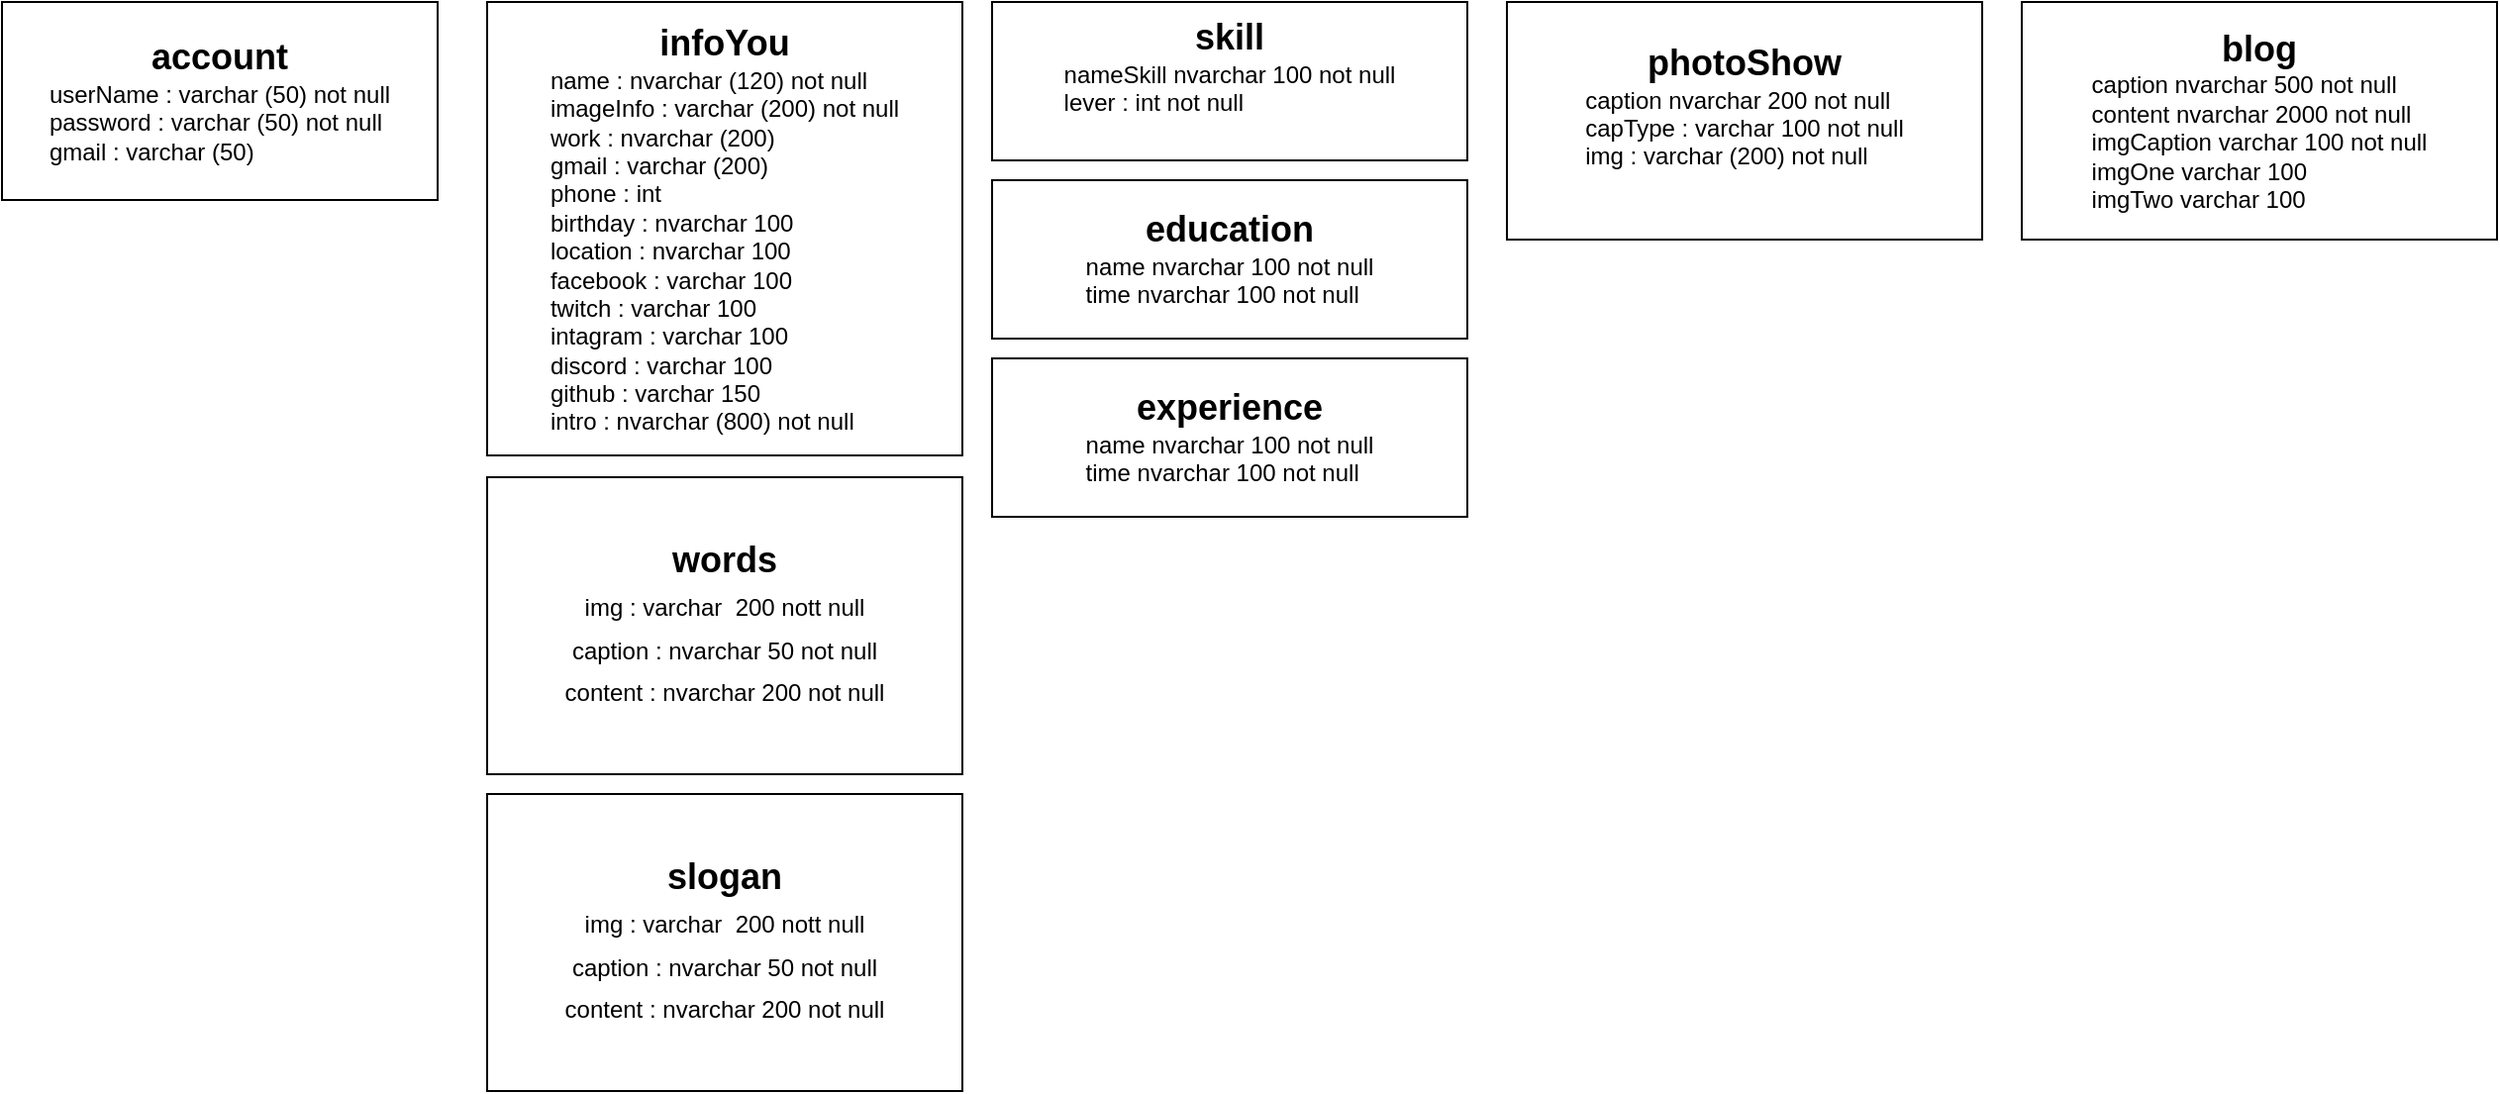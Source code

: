 <mxfile version="17.4.6" type="device"><diagram id="D4xn1NqIQd6gNGugPWVB" name="Page-1"><mxGraphModel dx="950" dy="457" grid="1" gridSize="10" guides="1" tooltips="1" connect="1" arrows="1" fold="1" page="1" pageScale="1" pageWidth="850" pageHeight="1100" math="0" shadow="0"><root><mxCell id="0"/><mxCell id="1" parent="0"/><mxCell id="lWATRCr6LqnyPdTjZRMI-1" value="&lt;div&gt;&lt;span&gt;&lt;b&gt;&lt;font style=&quot;font-size: 18px&quot;&gt;infoYou&lt;/font&gt;&lt;/b&gt;&lt;/span&gt;&lt;/div&gt;&lt;div style=&quot;text-align: left&quot;&gt;&lt;span&gt;name : nvarchar (120) not null&lt;/span&gt;&lt;/div&gt;&lt;div style=&quot;text-align: left&quot;&gt;&lt;span&gt;imageInfo : varchar (200) not null&lt;/span&gt;&lt;/div&gt;&lt;div style=&quot;text-align: left&quot;&gt;&lt;span&gt;work : nvarchar (200)&lt;/span&gt;&lt;/div&gt;&lt;div style=&quot;text-align: left&quot;&gt;&lt;span&gt;gmail : varchar (200)&lt;/span&gt;&lt;/div&gt;&lt;div style=&quot;text-align: left&quot;&gt;&lt;span&gt;phone : int&amp;nbsp;&lt;/span&gt;&lt;/div&gt;&lt;div style=&quot;text-align: left&quot;&gt;&lt;span&gt;birthday : nvarchar 100&lt;/span&gt;&lt;/div&gt;&lt;div style=&quot;text-align: left&quot;&gt;&lt;span&gt;location : nvarchar 100&lt;/span&gt;&lt;/div&gt;&lt;div style=&quot;text-align: left&quot;&gt;&lt;div&gt;facebook : varchar 100&lt;/div&gt;&lt;div&gt;twitch : varchar 100&lt;/div&gt;intagram : varchar 100&lt;br&gt;discord : varchar 100&lt;div&gt;github : varchar 150&lt;/div&gt;&lt;div&gt;&lt;span style=&quot;text-align: center&quot;&gt;&lt;font style=&quot;font-size: 12px&quot;&gt;intro : nvarchar (800) not null&lt;/font&gt;&lt;/span&gt;&lt;br style=&quot;font-size: 18px ; text-align: center&quot;&gt;&lt;/div&gt;&lt;/div&gt;" style="rounded=0;whiteSpace=wrap;html=1;" parent="1" vertex="1"><mxGeometry x="305" y="120" width="240" height="229" as="geometry"/></mxCell><mxCell id="lWATRCr6LqnyPdTjZRMI-4" value="&lt;div&gt;&lt;span style=&quot;text-align: left&quot;&gt;&lt;span style=&quot;font-size: 18px&quot;&gt;&lt;b&gt;account&lt;/b&gt;&lt;/span&gt;&lt;/span&gt;&lt;/div&gt;&lt;div style=&quot;text-align: left&quot;&gt;userName : varchar (50) not null&lt;/div&gt;&lt;div style=&quot;text-align: left&quot;&gt;password : varchar (50) not null&lt;/div&gt;&lt;div style=&quot;text-align: left&quot;&gt;gmail : varchar (50)&lt;/div&gt;" style="rounded=0;whiteSpace=wrap;html=1;" parent="1" vertex="1"><mxGeometry x="60" y="120" width="220" height="100" as="geometry"/></mxCell><mxCell id="lWATRCr6LqnyPdTjZRMI-5" value="&lt;b&gt;words&lt;/b&gt;&lt;font style=&quot;font-size: 12px&quot;&gt;&lt;br&gt;img : varchar&amp;nbsp; 200 nott null&lt;br&gt;caption : nvarchar 50 not null&lt;br&gt;content : nvarchar 200 not null&lt;/font&gt;" style="rounded=0;whiteSpace=wrap;html=1;fontSize=18;" parent="1" vertex="1"><mxGeometry x="305" y="360" width="240" height="150" as="geometry"/></mxCell><mxCell id="lWATRCr6LqnyPdTjZRMI-6" value="&lt;b&gt;slogan&lt;/b&gt;&lt;font style=&quot;font-size: 12px&quot;&gt;&lt;br&gt;img : varchar&amp;nbsp; 200 nott null&lt;br&gt;caption : nvarchar 50 not null&lt;br&gt;content : nvarchar 200 not null&lt;/font&gt;" style="rounded=0;whiteSpace=wrap;html=1;fontSize=18;" parent="1" vertex="1"><mxGeometry x="305" y="520" width="240" height="150" as="geometry"/></mxCell><mxCell id="lWATRCr6LqnyPdTjZRMI-7" value="&lt;div&gt;&lt;span&gt;&lt;b&gt;&lt;font style=&quot;font-size: 18px&quot;&gt;skill&lt;/font&gt;&lt;/b&gt;&lt;/span&gt;&lt;/div&gt;&lt;div style=&quot;text-align: left&quot;&gt;nameSkill nvarchar 100 not null&lt;/div&gt;&lt;div style=&quot;text-align: left&quot;&gt;lever : int not null&lt;/div&gt;&lt;div style=&quot;text-align: left&quot;&gt;&lt;br&gt;&lt;/div&gt;" style="rounded=0;whiteSpace=wrap;html=1;" parent="1" vertex="1"><mxGeometry x="560" y="120" width="240" height="80" as="geometry"/></mxCell><mxCell id="lWATRCr6LqnyPdTjZRMI-8" value="&lt;div&gt;&lt;span&gt;&lt;b&gt;&lt;font style=&quot;font-size: 18px&quot;&gt;education&lt;/font&gt;&lt;/b&gt;&lt;/span&gt;&lt;/div&gt;&lt;div style=&quot;text-align: left&quot;&gt;name nvarchar 100 not null&lt;/div&gt;&lt;div style=&quot;text-align: left&quot;&gt;time nvarchar 100 not null&lt;/div&gt;" style="rounded=0;whiteSpace=wrap;html=1;" parent="1" vertex="1"><mxGeometry x="560" y="210" width="240" height="80" as="geometry"/></mxCell><mxCell id="lWATRCr6LqnyPdTjZRMI-9" value="&lt;div&gt;&lt;span&gt;&lt;b&gt;&lt;font style=&quot;font-size: 18px&quot;&gt;experience&lt;/font&gt;&lt;/b&gt;&lt;/span&gt;&lt;/div&gt;&lt;div style=&quot;text-align: left&quot;&gt;name nvarchar 100 not null&lt;/div&gt;&lt;div style=&quot;text-align: left&quot;&gt;time nvarchar 100 not null&lt;/div&gt;" style="rounded=0;whiteSpace=wrap;html=1;" parent="1" vertex="1"><mxGeometry x="560" y="300" width="240" height="80" as="geometry"/></mxCell><mxCell id="lWATRCr6LqnyPdTjZRMI-10" value="&lt;div&gt;&lt;span&gt;&lt;b&gt;&lt;font style=&quot;font-size: 18px&quot;&gt;photoShow&lt;/font&gt;&lt;/b&gt;&lt;/span&gt;&lt;/div&gt;&lt;div style=&quot;text-align: left&quot;&gt;caption nvarchar 200 not null&lt;/div&gt;&lt;div style=&quot;text-align: left&quot;&gt;capType : varchar 100 not null&lt;/div&gt;&lt;div style=&quot;text-align: left&quot;&gt;&lt;div&gt;img : varchar (200) not null&lt;/div&gt;&lt;div&gt;&lt;br&gt;&lt;/div&gt;&lt;/div&gt;" style="rounded=0;whiteSpace=wrap;html=1;" parent="1" vertex="1"><mxGeometry x="820" y="120" width="240" height="120" as="geometry"/></mxCell><mxCell id="lWATRCr6LqnyPdTjZRMI-11" value="&lt;div&gt;&lt;span&gt;&lt;b&gt;&lt;font style=&quot;font-size: 18px&quot;&gt;blog&lt;/font&gt;&lt;/b&gt;&lt;/span&gt;&lt;/div&gt;&lt;div style=&quot;text-align: left&quot;&gt;caption nvarchar 500 not null&lt;/div&gt;&lt;div style=&quot;text-align: left&quot;&gt;content nvarchar 2000 not null&lt;/div&gt;&lt;div style=&quot;text-align: left&quot;&gt;imgCaption varchar 100 not null&lt;/div&gt;&lt;div style=&quot;text-align: left&quot;&gt;imgOne varchar 100&lt;/div&gt;&lt;div style=&quot;text-align: left&quot;&gt;imgTwo varchar 100&lt;/div&gt;" style="rounded=0;whiteSpace=wrap;html=1;" parent="1" vertex="1"><mxGeometry x="1080" y="120" width="240" height="120" as="geometry"/></mxCell></root></mxGraphModel></diagram></mxfile>